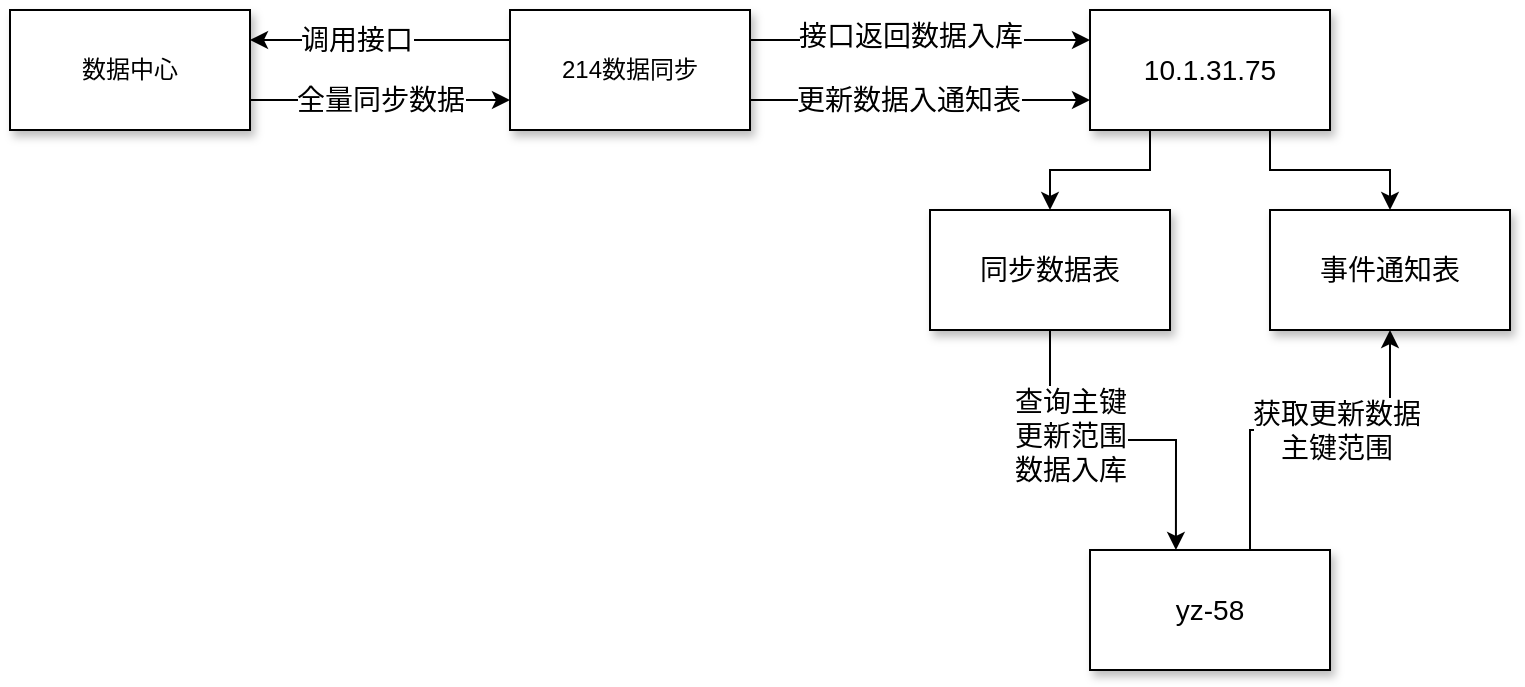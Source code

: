 <mxfile version="20.5.1" type="github">
  <diagram id="JqOF_PFxa-SGxPOGJDAV" name="第 1 页">
    <mxGraphModel dx="1375" dy="762" grid="1" gridSize="10" guides="1" tooltips="1" connect="1" arrows="1" fold="1" page="1" pageScale="1" pageWidth="1654" pageHeight="2336" math="0" shadow="0">
      <root>
        <mxCell id="0" />
        <mxCell id="1" parent="0" />
        <mxCell id="ZgApeL-rhUTh3z4IGhjK-3" style="edgeStyle=orthogonalEdgeStyle;rounded=0;orthogonalLoop=1;jettySize=auto;html=1;exitX=0;exitY=0.25;exitDx=0;exitDy=0;entryX=1;entryY=0.25;entryDx=0;entryDy=0;fontSize=14;" edge="1" parent="1" source="ZgApeL-rhUTh3z4IGhjK-1" target="ZgApeL-rhUTh3z4IGhjK-2">
          <mxGeometry relative="1" as="geometry" />
        </mxCell>
        <mxCell id="ZgApeL-rhUTh3z4IGhjK-7" value="调用接口" style="edgeLabel;html=1;align=center;verticalAlign=middle;resizable=0;points=[];fontSize=14;" vertex="1" connectable="0" parent="ZgApeL-rhUTh3z4IGhjK-3">
          <mxGeometry x="0.262" y="2" relative="1" as="geometry">
            <mxPoint x="5" y="-2" as="offset" />
          </mxGeometry>
        </mxCell>
        <mxCell id="ZgApeL-rhUTh3z4IGhjK-10" style="edgeStyle=orthogonalEdgeStyle;rounded=0;orthogonalLoop=1;jettySize=auto;html=1;exitX=1;exitY=0.25;exitDx=0;exitDy=0;entryX=0;entryY=0.25;entryDx=0;entryDy=0;fontSize=14;" edge="1" parent="1" source="ZgApeL-rhUTh3z4IGhjK-1" target="ZgApeL-rhUTh3z4IGhjK-9">
          <mxGeometry relative="1" as="geometry" />
        </mxCell>
        <mxCell id="ZgApeL-rhUTh3z4IGhjK-11" value="接口返回数据入库" style="edgeLabel;html=1;align=center;verticalAlign=middle;resizable=0;points=[];fontSize=14;" vertex="1" connectable="0" parent="ZgApeL-rhUTh3z4IGhjK-10">
          <mxGeometry x="-0.167" y="3" relative="1" as="geometry">
            <mxPoint x="9" y="1" as="offset" />
          </mxGeometry>
        </mxCell>
        <mxCell id="ZgApeL-rhUTh3z4IGhjK-12" style="edgeStyle=orthogonalEdgeStyle;rounded=0;orthogonalLoop=1;jettySize=auto;html=1;exitX=1;exitY=0.75;exitDx=0;exitDy=0;entryX=0;entryY=0.75;entryDx=0;entryDy=0;fontSize=14;" edge="1" parent="1" source="ZgApeL-rhUTh3z4IGhjK-1" target="ZgApeL-rhUTh3z4IGhjK-9">
          <mxGeometry relative="1" as="geometry" />
        </mxCell>
        <mxCell id="ZgApeL-rhUTh3z4IGhjK-13" value="更新数据入通知表" style="edgeLabel;html=1;align=center;verticalAlign=middle;resizable=0;points=[];fontSize=14;" vertex="1" connectable="0" parent="ZgApeL-rhUTh3z4IGhjK-12">
          <mxGeometry x="0.153" y="-2" relative="1" as="geometry">
            <mxPoint x="-19" y="-2" as="offset" />
          </mxGeometry>
        </mxCell>
        <mxCell id="ZgApeL-rhUTh3z4IGhjK-1" value="214数据同步" style="rounded=0;whiteSpace=wrap;html=1;shadow=1;" vertex="1" parent="1">
          <mxGeometry x="520" y="240" width="120" height="60" as="geometry" />
        </mxCell>
        <mxCell id="ZgApeL-rhUTh3z4IGhjK-4" style="edgeStyle=orthogonalEdgeStyle;rounded=0;orthogonalLoop=1;jettySize=auto;html=1;exitX=1;exitY=0.75;exitDx=0;exitDy=0;entryX=0;entryY=0.75;entryDx=0;entryDy=0;fontSize=14;" edge="1" parent="1" source="ZgApeL-rhUTh3z4IGhjK-2" target="ZgApeL-rhUTh3z4IGhjK-1">
          <mxGeometry relative="1" as="geometry" />
        </mxCell>
        <mxCell id="ZgApeL-rhUTh3z4IGhjK-8" value="全量同步数据" style="edgeLabel;html=1;align=center;verticalAlign=middle;resizable=0;points=[];fontSize=14;" vertex="1" connectable="0" parent="ZgApeL-rhUTh3z4IGhjK-4">
          <mxGeometry x="0.231" relative="1" as="geometry">
            <mxPoint x="-15" as="offset" />
          </mxGeometry>
        </mxCell>
        <mxCell id="ZgApeL-rhUTh3z4IGhjK-2" value="数据中心" style="rounded=0;whiteSpace=wrap;html=1;shadow=1;" vertex="1" parent="1">
          <mxGeometry x="270" y="240" width="120" height="60" as="geometry" />
        </mxCell>
        <mxCell id="ZgApeL-rhUTh3z4IGhjK-14" style="edgeStyle=orthogonalEdgeStyle;rounded=0;orthogonalLoop=1;jettySize=auto;html=1;exitX=0.25;exitY=1;exitDx=0;exitDy=0;fontSize=14;" edge="1" parent="1" source="ZgApeL-rhUTh3z4IGhjK-9" target="ZgApeL-rhUTh3z4IGhjK-15">
          <mxGeometry relative="1" as="geometry">
            <mxPoint x="840" y="360" as="targetPoint" />
          </mxGeometry>
        </mxCell>
        <mxCell id="ZgApeL-rhUTh3z4IGhjK-17" style="edgeStyle=orthogonalEdgeStyle;rounded=0;orthogonalLoop=1;jettySize=auto;html=1;exitX=0.75;exitY=1;exitDx=0;exitDy=0;fontSize=14;" edge="1" parent="1" source="ZgApeL-rhUTh3z4IGhjK-9" target="ZgApeL-rhUTh3z4IGhjK-18">
          <mxGeometry relative="1" as="geometry">
            <mxPoint x="900" y="320" as="targetPoint" />
          </mxGeometry>
        </mxCell>
        <mxCell id="ZgApeL-rhUTh3z4IGhjK-9" value="10.1.31.75" style="rounded=0;whiteSpace=wrap;html=1;shadow=1;fontSize=14;" vertex="1" parent="1">
          <mxGeometry x="810" y="240" width="120" height="60" as="geometry" />
        </mxCell>
        <mxCell id="ZgApeL-rhUTh3z4IGhjK-23" style="edgeStyle=orthogonalEdgeStyle;rounded=0;orthogonalLoop=1;jettySize=auto;html=1;exitX=0.5;exitY=1;exitDx=0;exitDy=0;entryX=0.358;entryY=0;entryDx=0;entryDy=0;entryPerimeter=0;fontSize=14;" edge="1" parent="1" source="ZgApeL-rhUTh3z4IGhjK-15" target="ZgApeL-rhUTh3z4IGhjK-20">
          <mxGeometry relative="1" as="geometry" />
        </mxCell>
        <mxCell id="ZgApeL-rhUTh3z4IGhjK-24" value="查询主键&lt;br&gt;更新范围&lt;br&gt;数据入库" style="edgeLabel;html=1;align=center;verticalAlign=middle;resizable=0;points=[];fontSize=14;" vertex="1" connectable="0" parent="ZgApeL-rhUTh3z4IGhjK-23">
          <mxGeometry x="-0.249" y="2" relative="1" as="geometry">
            <mxPoint as="offset" />
          </mxGeometry>
        </mxCell>
        <mxCell id="ZgApeL-rhUTh3z4IGhjK-15" value="同步数据表" style="rounded=0;whiteSpace=wrap;html=1;shadow=1;fontSize=14;" vertex="1" parent="1">
          <mxGeometry x="730" y="340" width="120" height="60" as="geometry" />
        </mxCell>
        <mxCell id="ZgApeL-rhUTh3z4IGhjK-18" value="事件通知表" style="rounded=0;whiteSpace=wrap;html=1;shadow=1;fontSize=14;" vertex="1" parent="1">
          <mxGeometry x="900" y="340" width="120" height="60" as="geometry" />
        </mxCell>
        <mxCell id="ZgApeL-rhUTh3z4IGhjK-21" style="edgeStyle=orthogonalEdgeStyle;rounded=0;orthogonalLoop=1;jettySize=auto;html=1;exitX=0.75;exitY=0;exitDx=0;exitDy=0;entryX=0.5;entryY=1;entryDx=0;entryDy=0;fontSize=14;" edge="1" parent="1" source="ZgApeL-rhUTh3z4IGhjK-20" target="ZgApeL-rhUTh3z4IGhjK-18">
          <mxGeometry relative="1" as="geometry">
            <Array as="points">
              <mxPoint x="890" y="510" />
              <mxPoint x="890" y="450" />
              <mxPoint x="960" y="450" />
            </Array>
          </mxGeometry>
        </mxCell>
        <mxCell id="ZgApeL-rhUTh3z4IGhjK-22" value="获取更新数据&lt;br&gt;主键范围" style="edgeLabel;html=1;align=center;verticalAlign=middle;resizable=0;points=[];fontSize=14;" vertex="1" connectable="0" parent="ZgApeL-rhUTh3z4IGhjK-21">
          <mxGeometry x="0.294" y="-1" relative="1" as="geometry">
            <mxPoint x="-10" y="-1" as="offset" />
          </mxGeometry>
        </mxCell>
        <mxCell id="ZgApeL-rhUTh3z4IGhjK-20" value="yz-58" style="rounded=0;whiteSpace=wrap;html=1;shadow=1;fontSize=14;" vertex="1" parent="1">
          <mxGeometry x="810" y="510" width="120" height="60" as="geometry" />
        </mxCell>
      </root>
    </mxGraphModel>
  </diagram>
</mxfile>
